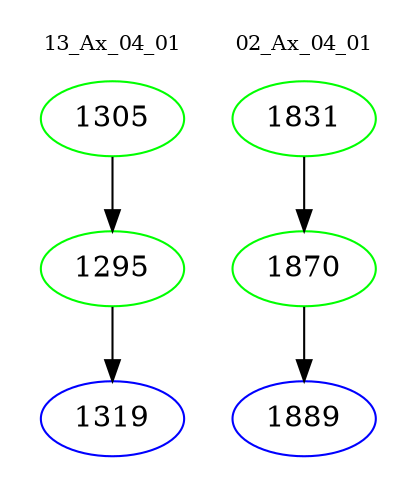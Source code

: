 digraph{
subgraph cluster_0 {
color = white
label = "13_Ax_04_01";
fontsize=10;
T0_1305 [label="1305", color="green"]
T0_1305 -> T0_1295 [color="black"]
T0_1295 [label="1295", color="green"]
T0_1295 -> T0_1319 [color="black"]
T0_1319 [label="1319", color="blue"]
}
subgraph cluster_1 {
color = white
label = "02_Ax_04_01";
fontsize=10;
T1_1831 [label="1831", color="green"]
T1_1831 -> T1_1870 [color="black"]
T1_1870 [label="1870", color="green"]
T1_1870 -> T1_1889 [color="black"]
T1_1889 [label="1889", color="blue"]
}
}
